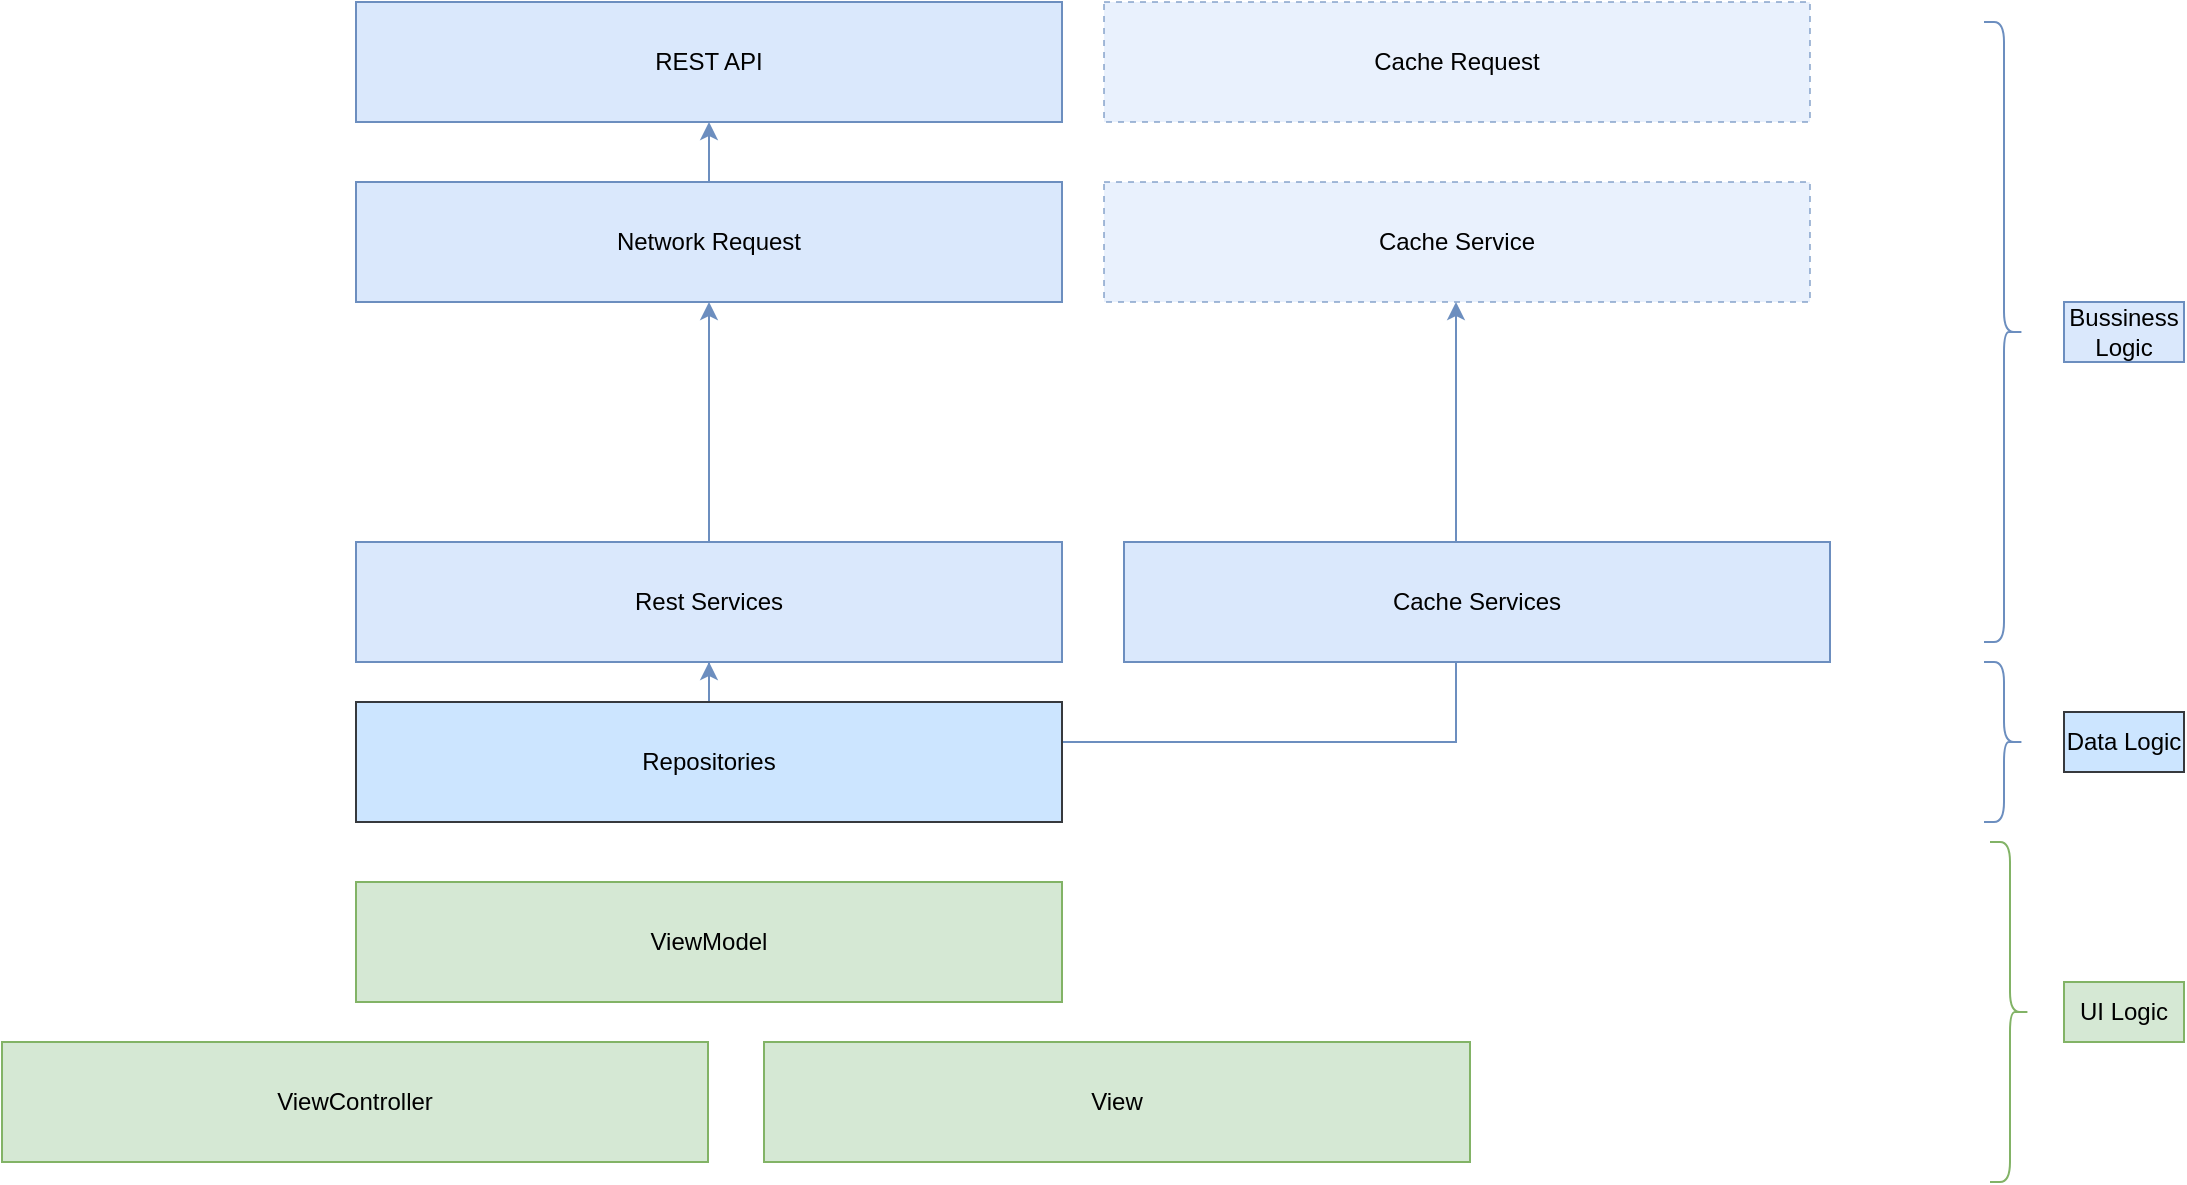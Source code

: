 <mxfile version="23.1.6" type="github">
  <diagram name="Page-1" id="XCaTFJHMV760R7Y61efN">
    <mxGraphModel dx="-1131" dy="675" grid="1" gridSize="10" guides="1" tooltips="1" connect="1" arrows="1" fold="1" page="1" pageScale="1" pageWidth="1169" pageHeight="1654" math="0" shadow="0">
      <root>
        <mxCell id="0" />
        <mxCell id="1" parent="0" />
        <mxCell id="zmnPSDRiie2Jrv4VDKoH-1" value="ViewController" style="rounded=0;whiteSpace=wrap;html=1;fillColor=#d5e8d4;strokeColor=#82b366;" vertex="1" parent="1">
          <mxGeometry x="2569" y="2040" width="353" height="60" as="geometry" />
        </mxCell>
        <mxCell id="zmnPSDRiie2Jrv4VDKoH-2" value="View" style="rounded=0;whiteSpace=wrap;html=1;fillColor=#d5e8d4;strokeColor=#82b366;" vertex="1" parent="1">
          <mxGeometry x="2950" y="2040" width="353" height="60" as="geometry" />
        </mxCell>
        <mxCell id="zmnPSDRiie2Jrv4VDKoH-3" value="ViewModel" style="rounded=0;whiteSpace=wrap;html=1;fillColor=#d5e8d4;strokeColor=#82b366;" vertex="1" parent="1">
          <mxGeometry x="2746" y="1960" width="353" height="60" as="geometry" />
        </mxCell>
        <mxCell id="zmnPSDRiie2Jrv4VDKoH-4" style="edgeStyle=orthogonalEdgeStyle;rounded=0;orthogonalLoop=1;jettySize=auto;html=1;fillColor=#dae8fc;strokeColor=#6c8ebf;" edge="1" parent="1" source="zmnPSDRiie2Jrv4VDKoH-5" target="zmnPSDRiie2Jrv4VDKoH-14">
          <mxGeometry relative="1" as="geometry" />
        </mxCell>
        <mxCell id="zmnPSDRiie2Jrv4VDKoH-5" value="Network Request" style="rounded=0;whiteSpace=wrap;html=1;fillColor=#dae8fc;strokeColor=#6c8ebf;" vertex="1" parent="1">
          <mxGeometry x="2746" y="1610" width="353" height="60" as="geometry" />
        </mxCell>
        <mxCell id="zmnPSDRiie2Jrv4VDKoH-22" style="edgeStyle=orthogonalEdgeStyle;rounded=0;orthogonalLoop=1;jettySize=auto;html=1;entryX=0.5;entryY=1;entryDx=0;entryDy=0;fillColor=#dae8fc;strokeColor=#6c8ebf;" edge="1" parent="1" source="zmnPSDRiie2Jrv4VDKoH-7" target="zmnPSDRiie2Jrv4VDKoH-5">
          <mxGeometry relative="1" as="geometry" />
        </mxCell>
        <mxCell id="zmnPSDRiie2Jrv4VDKoH-7" value="Rest Services" style="rounded=0;whiteSpace=wrap;html=1;fillColor=#dae8fc;strokeColor=#6c8ebf;" vertex="1" parent="1">
          <mxGeometry x="2746" y="1790" width="353" height="60" as="geometry" />
        </mxCell>
        <mxCell id="zmnPSDRiie2Jrv4VDKoH-10" value="Cache Request" style="rounded=0;whiteSpace=wrap;html=1;fillColor=#dae8fc;strokeColor=#6c8ebf;dashed=1;opacity=60;" vertex="1" parent="1">
          <mxGeometry x="3120" y="1520" width="353" height="60" as="geometry" />
        </mxCell>
        <mxCell id="zmnPSDRiie2Jrv4VDKoH-11" style="edgeStyle=orthogonalEdgeStyle;rounded=0;orthogonalLoop=1;jettySize=auto;html=1;fillColor=#dae8fc;strokeColor=#6c8ebf;" edge="1" parent="1" source="zmnPSDRiie2Jrv4VDKoH-13" target="zmnPSDRiie2Jrv4VDKoH-7">
          <mxGeometry relative="1" as="geometry" />
        </mxCell>
        <mxCell id="zmnPSDRiie2Jrv4VDKoH-12" style="edgeStyle=orthogonalEdgeStyle;rounded=0;orthogonalLoop=1;jettySize=auto;html=1;fillColor=#dae8fc;strokeColor=#6c8ebf;" edge="1" parent="1" source="zmnPSDRiie2Jrv4VDKoH-13" target="zmnPSDRiie2Jrv4VDKoH-21">
          <mxGeometry relative="1" as="geometry">
            <Array as="points">
              <mxPoint x="3296" y="1890" />
            </Array>
          </mxGeometry>
        </mxCell>
        <mxCell id="zmnPSDRiie2Jrv4VDKoH-13" value="Repositories" style="rounded=0;whiteSpace=wrap;html=1;fillColor=#cce5ff;strokeColor=#36393d;" vertex="1" parent="1">
          <mxGeometry x="2746" y="1870" width="353" height="60" as="geometry" />
        </mxCell>
        <mxCell id="zmnPSDRiie2Jrv4VDKoH-14" value="REST API" style="rounded=0;whiteSpace=wrap;html=1;fillColor=#dae8fc;strokeColor=#6c8ebf;" vertex="1" parent="1">
          <mxGeometry x="2746" y="1520" width="353" height="60" as="geometry" />
        </mxCell>
        <mxCell id="zmnPSDRiie2Jrv4VDKoH-15" value="" style="shape=curlyBracket;whiteSpace=wrap;html=1;rounded=1;flipH=1;labelPosition=right;verticalLabelPosition=middle;align=left;verticalAlign=middle;fillColor=#dae8fc;strokeColor=#6c8ebf;" vertex="1" parent="1">
          <mxGeometry x="3560" y="1850" width="20" height="80" as="geometry" />
        </mxCell>
        <mxCell id="zmnPSDRiie2Jrv4VDKoH-16" value="" style="shape=curlyBracket;whiteSpace=wrap;html=1;rounded=1;flipH=1;labelPosition=right;verticalLabelPosition=middle;align=left;verticalAlign=middle;fillColor=#dae8fc;strokeColor=#6c8ebf;" vertex="1" parent="1">
          <mxGeometry x="3560" y="1530" width="20" height="310" as="geometry" />
        </mxCell>
        <mxCell id="zmnPSDRiie2Jrv4VDKoH-17" value="" style="shape=curlyBracket;whiteSpace=wrap;html=1;rounded=1;flipH=1;labelPosition=right;verticalLabelPosition=middle;align=left;verticalAlign=middle;fillColor=#d5e8d4;strokeColor=#82b366;" vertex="1" parent="1">
          <mxGeometry x="3563" y="1940" width="20" height="170" as="geometry" />
        </mxCell>
        <mxCell id="zmnPSDRiie2Jrv4VDKoH-18" value="UI Logic" style="text;html=1;strokeColor=#82b366;fillColor=#d5e8d4;align=center;verticalAlign=middle;whiteSpace=wrap;rounded=0;" vertex="1" parent="1">
          <mxGeometry x="3600" y="2010" width="60" height="30" as="geometry" />
        </mxCell>
        <mxCell id="zmnPSDRiie2Jrv4VDKoH-19" value="Bussiness Logic" style="text;html=1;strokeColor=#6c8ebf;fillColor=#dae8fc;align=center;verticalAlign=middle;whiteSpace=wrap;rounded=0;" vertex="1" parent="1">
          <mxGeometry x="3600" y="1670" width="60" height="30" as="geometry" />
        </mxCell>
        <mxCell id="zmnPSDRiie2Jrv4VDKoH-20" value="Data Logic" style="text;html=1;strokeColor=#36393d;fillColor=#cce5ff;align=center;verticalAlign=middle;whiteSpace=wrap;rounded=0;" vertex="1" parent="1">
          <mxGeometry x="3600" y="1875" width="60" height="30" as="geometry" />
        </mxCell>
        <mxCell id="zmnPSDRiie2Jrv4VDKoH-21" value="Cache Service" style="rounded=0;whiteSpace=wrap;html=1;fillColor=#dae8fc;strokeColor=#6c8ebf;dashed=1;opacity=60;" vertex="1" parent="1">
          <mxGeometry x="3120" y="1610" width="353" height="60" as="geometry" />
        </mxCell>
        <mxCell id="zmnPSDRiie2Jrv4VDKoH-23" value="Cache Services" style="rounded=0;whiteSpace=wrap;html=1;fillColor=#dae8fc;strokeColor=#6c8ebf;" vertex="1" parent="1">
          <mxGeometry x="3130" y="1790" width="353" height="60" as="geometry" />
        </mxCell>
      </root>
    </mxGraphModel>
  </diagram>
</mxfile>
